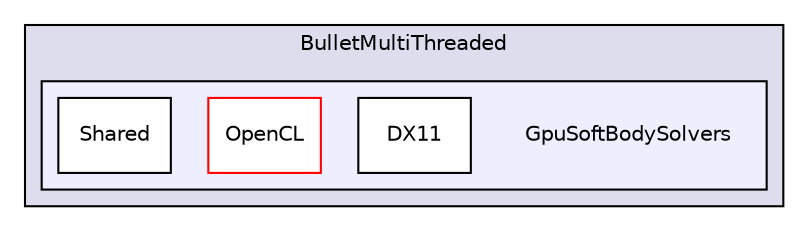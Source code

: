 digraph "bullet/bullet-2.82-r2704/src/BulletMultiThreaded/GpuSoftBodySolvers" {
  compound=true
  node [ fontsize="10", fontname="Helvetica"];
  edge [ labelfontsize="10", labelfontname="Helvetica"];
  subgraph clusterdir_e76535f87e8d1e038f7e9e956b8b4a8d {
    graph [ bgcolor="#ddddee", pencolor="black", label="BulletMultiThreaded" fontname="Helvetica", fontsize="10", URL="dir_e76535f87e8d1e038f7e9e956b8b4a8d.html"]
  subgraph clusterdir_78fa3e321d72f03f45b655db8f159619 {
    graph [ bgcolor="#eeeeff", pencolor="black", label="" URL="dir_78fa3e321d72f03f45b655db8f159619.html"];
    dir_78fa3e321d72f03f45b655db8f159619 [shape=plaintext label="GpuSoftBodySolvers"];
    dir_b0545c44d3d54b3640ec77ebac0251c5 [shape=box label="DX11" color="black" fillcolor="white" style="filled" URL="dir_b0545c44d3d54b3640ec77ebac0251c5.html"];
    dir_9659f361093357063f7c841ec7ac29e0 [shape=box label="OpenCL" color="red" fillcolor="white" style="filled" URL="dir_9659f361093357063f7c841ec7ac29e0.html"];
    dir_7480c29d1feccd379390481b4a7566e5 [shape=box label="Shared" color="black" fillcolor="white" style="filled" URL="dir_7480c29d1feccd379390481b4a7566e5.html"];
  }
  }
}

